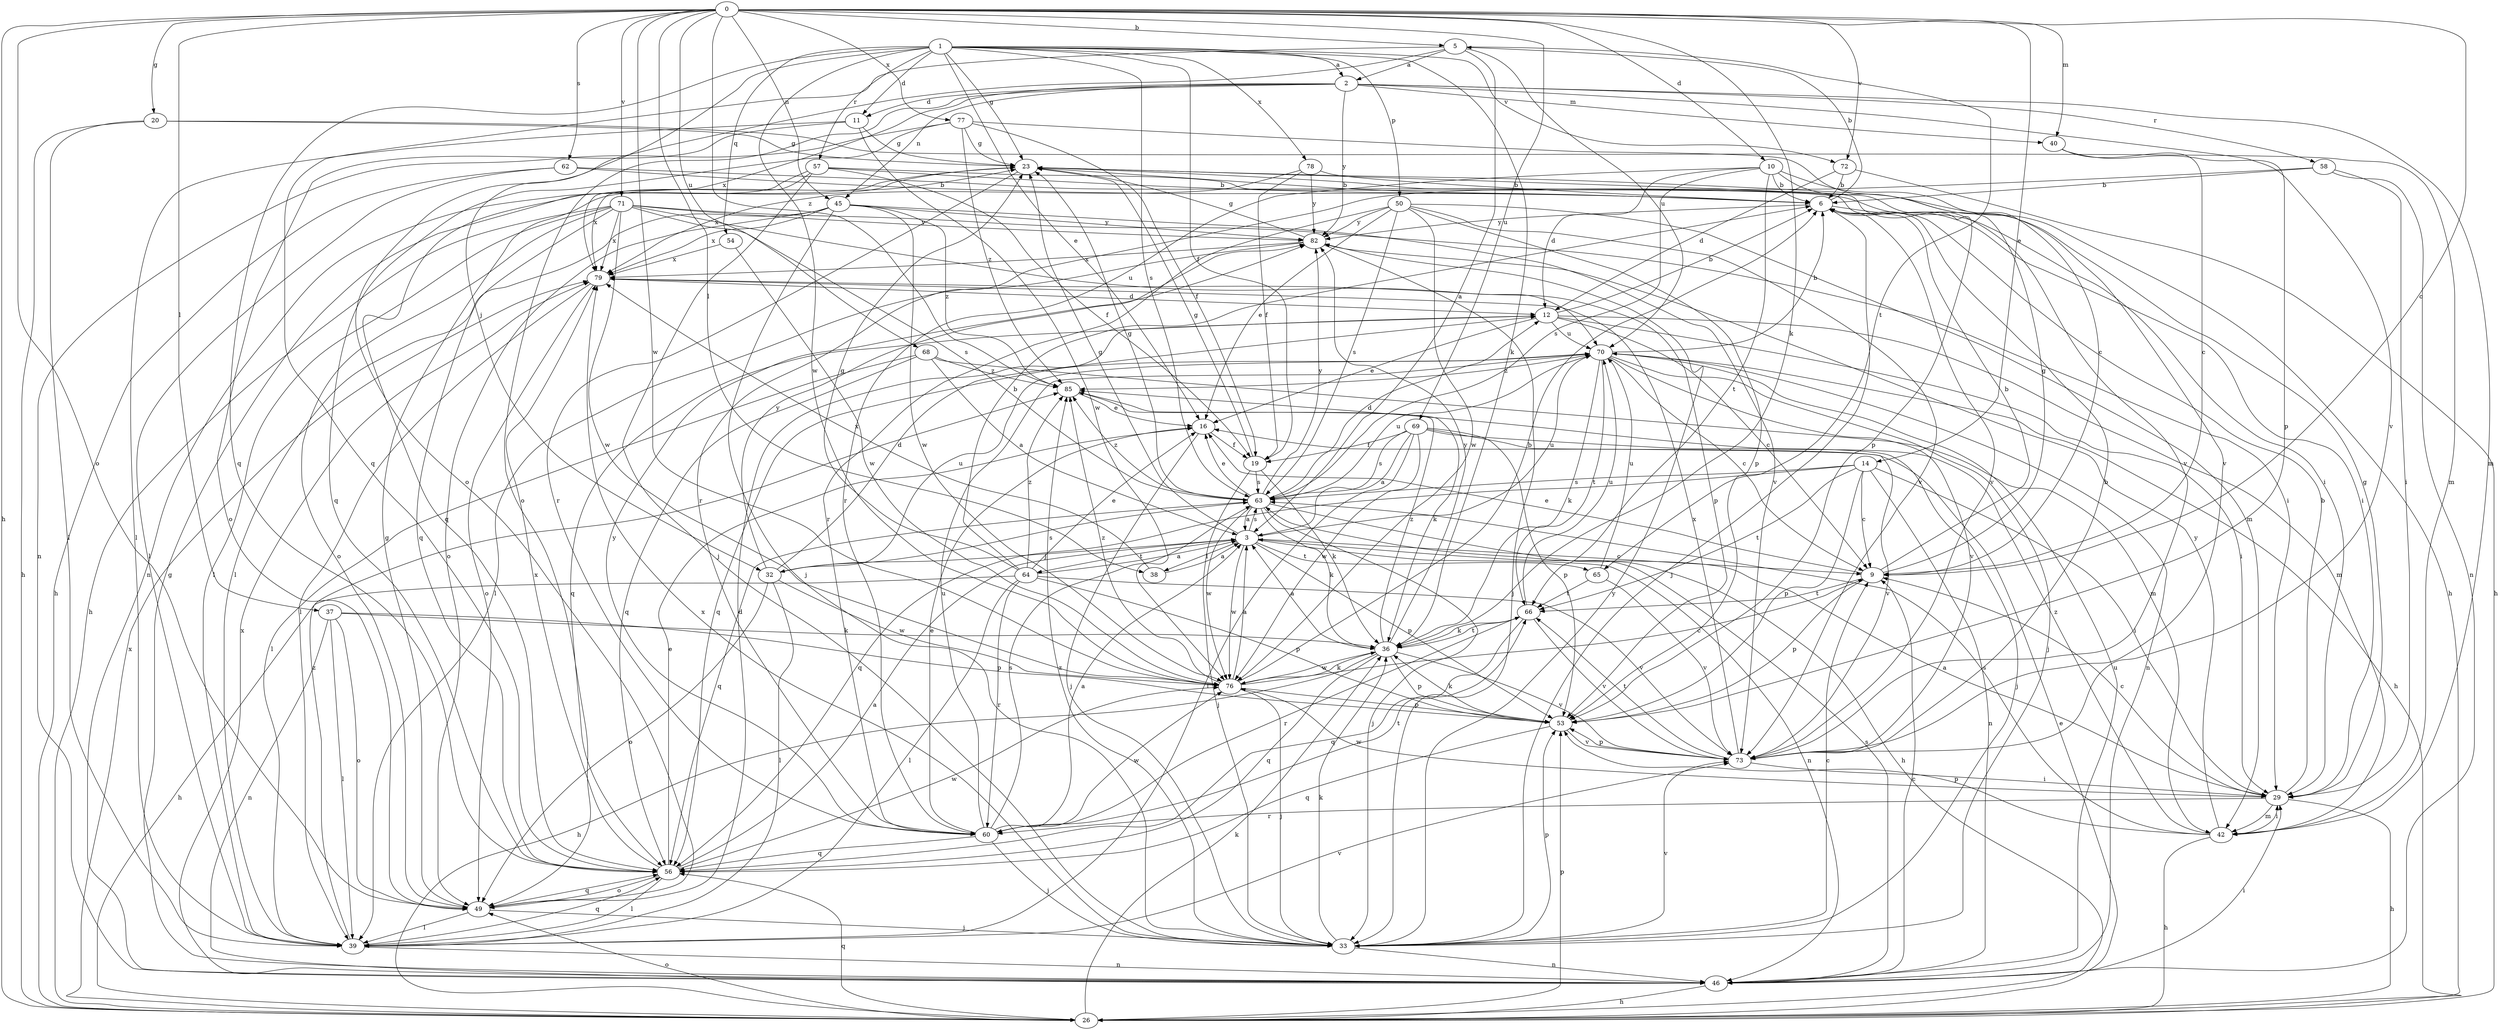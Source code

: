 strict digraph  {
0;
1;
2;
3;
5;
6;
9;
10;
11;
12;
14;
16;
19;
20;
23;
26;
29;
32;
33;
36;
37;
38;
39;
40;
42;
45;
46;
49;
50;
53;
54;
56;
57;
58;
60;
62;
63;
64;
65;
66;
68;
69;
70;
71;
72;
73;
76;
77;
78;
79;
82;
85;
0 -> 5  [label=b];
0 -> 9  [label=c];
0 -> 10  [label=d];
0 -> 14  [label=e];
0 -> 20  [label=g];
0 -> 26  [label=h];
0 -> 36  [label=k];
0 -> 37  [label=l];
0 -> 38  [label=l];
0 -> 40  [label=m];
0 -> 45  [label=n];
0 -> 49  [label=o];
0 -> 62  [label=s];
0 -> 68  [label=u];
0 -> 69  [label=u];
0 -> 71  [label=v];
0 -> 72  [label=v];
0 -> 76  [label=w];
0 -> 77  [label=x];
0 -> 85  [label=z];
1 -> 2  [label=a];
1 -> 11  [label=d];
1 -> 16  [label=e];
1 -> 19  [label=f];
1 -> 23  [label=g];
1 -> 32  [label=j];
1 -> 36  [label=k];
1 -> 50  [label=p];
1 -> 54  [label=q];
1 -> 56  [label=q];
1 -> 57  [label=r];
1 -> 63  [label=s];
1 -> 72  [label=v];
1 -> 76  [label=w];
1 -> 78  [label=x];
2 -> 11  [label=d];
2 -> 40  [label=m];
2 -> 42  [label=m];
2 -> 45  [label=n];
2 -> 49  [label=o];
2 -> 58  [label=r];
2 -> 73  [label=v];
2 -> 79  [label=x];
2 -> 82  [label=y];
3 -> 9  [label=c];
3 -> 23  [label=g];
3 -> 32  [label=j];
3 -> 38  [label=l];
3 -> 46  [label=n];
3 -> 53  [label=p];
3 -> 63  [label=s];
3 -> 64  [label=t];
3 -> 65  [label=t];
3 -> 70  [label=u];
3 -> 76  [label=w];
5 -> 2  [label=a];
5 -> 3  [label=a];
5 -> 49  [label=o];
5 -> 56  [label=q];
5 -> 65  [label=t];
5 -> 70  [label=u];
6 -> 5  [label=b];
6 -> 29  [label=i];
6 -> 33  [label=j];
6 -> 73  [label=v];
6 -> 82  [label=y];
9 -> 6  [label=b];
9 -> 16  [label=e];
9 -> 23  [label=g];
9 -> 53  [label=p];
9 -> 66  [label=t];
10 -> 6  [label=b];
10 -> 12  [label=d];
10 -> 26  [label=h];
10 -> 60  [label=r];
10 -> 63  [label=s];
10 -> 66  [label=t];
10 -> 73  [label=v];
11 -> 23  [label=g];
11 -> 39  [label=l];
11 -> 49  [label=o];
11 -> 76  [label=w];
12 -> 6  [label=b];
12 -> 9  [label=c];
12 -> 16  [label=e];
12 -> 29  [label=i];
12 -> 42  [label=m];
12 -> 56  [label=q];
12 -> 70  [label=u];
14 -> 9  [label=c];
14 -> 29  [label=i];
14 -> 46  [label=n];
14 -> 53  [label=p];
14 -> 56  [label=q];
14 -> 63  [label=s];
14 -> 66  [label=t];
16 -> 19  [label=f];
16 -> 33  [label=j];
19 -> 23  [label=g];
19 -> 33  [label=j];
19 -> 36  [label=k];
19 -> 63  [label=s];
20 -> 23  [label=g];
20 -> 26  [label=h];
20 -> 39  [label=l];
20 -> 42  [label=m];
23 -> 6  [label=b];
23 -> 46  [label=n];
23 -> 60  [label=r];
23 -> 73  [label=v];
26 -> 16  [label=e];
26 -> 36  [label=k];
26 -> 49  [label=o];
26 -> 53  [label=p];
26 -> 56  [label=q];
26 -> 79  [label=x];
29 -> 3  [label=a];
29 -> 6  [label=b];
29 -> 9  [label=c];
29 -> 23  [label=g];
29 -> 26  [label=h];
29 -> 42  [label=m];
29 -> 60  [label=r];
29 -> 76  [label=w];
32 -> 12  [label=d];
32 -> 39  [label=l];
32 -> 49  [label=o];
32 -> 63  [label=s];
32 -> 70  [label=u];
32 -> 76  [label=w];
32 -> 82  [label=y];
33 -> 9  [label=c];
33 -> 36  [label=k];
33 -> 46  [label=n];
33 -> 53  [label=p];
33 -> 73  [label=v];
33 -> 79  [label=x];
33 -> 82  [label=y];
33 -> 85  [label=z];
36 -> 3  [label=a];
36 -> 26  [label=h];
36 -> 53  [label=p];
36 -> 56  [label=q];
36 -> 66  [label=t];
36 -> 73  [label=v];
36 -> 76  [label=w];
36 -> 82  [label=y];
36 -> 85  [label=z];
37 -> 36  [label=k];
37 -> 39  [label=l];
37 -> 46  [label=n];
37 -> 49  [label=o];
37 -> 53  [label=p];
38 -> 3  [label=a];
38 -> 79  [label=x];
39 -> 46  [label=n];
39 -> 56  [label=q];
39 -> 73  [label=v];
39 -> 85  [label=z];
40 -> 9  [label=c];
40 -> 53  [label=p];
42 -> 26  [label=h];
42 -> 29  [label=i];
42 -> 53  [label=p];
42 -> 63  [label=s];
42 -> 82  [label=y];
42 -> 85  [label=z];
45 -> 33  [label=j];
45 -> 39  [label=l];
45 -> 49  [label=o];
45 -> 73  [label=v];
45 -> 76  [label=w];
45 -> 79  [label=x];
45 -> 82  [label=y];
45 -> 85  [label=z];
46 -> 9  [label=c];
46 -> 23  [label=g];
46 -> 26  [label=h];
46 -> 29  [label=i];
46 -> 63  [label=s];
46 -> 70  [label=u];
46 -> 79  [label=x];
49 -> 12  [label=d];
49 -> 23  [label=g];
49 -> 33  [label=j];
49 -> 39  [label=l];
49 -> 56  [label=q];
50 -> 16  [label=e];
50 -> 42  [label=m];
50 -> 53  [label=p];
50 -> 60  [label=r];
50 -> 63  [label=s];
50 -> 73  [label=v];
50 -> 76  [label=w];
50 -> 82  [label=y];
53 -> 36  [label=k];
53 -> 56  [label=q];
53 -> 73  [label=v];
54 -> 76  [label=w];
54 -> 79  [label=x];
56 -> 3  [label=a];
56 -> 16  [label=e];
56 -> 39  [label=l];
56 -> 49  [label=o];
56 -> 76  [label=w];
56 -> 79  [label=x];
57 -> 6  [label=b];
57 -> 19  [label=f];
57 -> 33  [label=j];
57 -> 53  [label=p];
57 -> 56  [label=q];
57 -> 79  [label=x];
58 -> 6  [label=b];
58 -> 29  [label=i];
58 -> 46  [label=n];
58 -> 60  [label=r];
60 -> 3  [label=a];
60 -> 16  [label=e];
60 -> 33  [label=j];
60 -> 56  [label=q];
60 -> 63  [label=s];
60 -> 66  [label=t];
60 -> 70  [label=u];
60 -> 76  [label=w];
60 -> 82  [label=y];
62 -> 6  [label=b];
62 -> 26  [label=h];
62 -> 29  [label=i];
62 -> 39  [label=l];
63 -> 3  [label=a];
63 -> 12  [label=d];
63 -> 16  [label=e];
63 -> 23  [label=g];
63 -> 26  [label=h];
63 -> 33  [label=j];
63 -> 36  [label=k];
63 -> 56  [label=q];
63 -> 70  [label=u];
63 -> 76  [label=w];
63 -> 82  [label=y];
63 -> 85  [label=z];
64 -> 3  [label=a];
64 -> 6  [label=b];
64 -> 16  [label=e];
64 -> 23  [label=g];
64 -> 26  [label=h];
64 -> 39  [label=l];
64 -> 53  [label=p];
64 -> 60  [label=r];
64 -> 73  [label=v];
64 -> 85  [label=z];
65 -> 66  [label=t];
65 -> 70  [label=u];
65 -> 73  [label=v];
66 -> 36  [label=k];
66 -> 56  [label=q];
66 -> 60  [label=r];
66 -> 70  [label=u];
66 -> 73  [label=v];
68 -> 3  [label=a];
68 -> 39  [label=l];
68 -> 42  [label=m];
68 -> 56  [label=q];
68 -> 85  [label=z];
69 -> 3  [label=a];
69 -> 19  [label=f];
69 -> 33  [label=j];
69 -> 39  [label=l];
69 -> 53  [label=p];
69 -> 63  [label=s];
69 -> 73  [label=v];
69 -> 76  [label=w];
70 -> 6  [label=b];
70 -> 9  [label=c];
70 -> 26  [label=h];
70 -> 33  [label=j];
70 -> 36  [label=k];
70 -> 46  [label=n];
70 -> 56  [label=q];
70 -> 66  [label=t];
70 -> 73  [label=v];
70 -> 85  [label=z];
71 -> 26  [label=h];
71 -> 29  [label=i];
71 -> 39  [label=l];
71 -> 49  [label=o];
71 -> 56  [label=q];
71 -> 63  [label=s];
71 -> 70  [label=u];
71 -> 76  [label=w];
71 -> 79  [label=x];
71 -> 82  [label=y];
72 -> 6  [label=b];
72 -> 12  [label=d];
72 -> 26  [label=h];
73 -> 6  [label=b];
73 -> 29  [label=i];
73 -> 53  [label=p];
73 -> 66  [label=t];
73 -> 79  [label=x];
76 -> 3  [label=a];
76 -> 6  [label=b];
76 -> 9  [label=c];
76 -> 33  [label=j];
76 -> 36  [label=k];
76 -> 53  [label=p];
76 -> 85  [label=z];
77 -> 9  [label=c];
77 -> 19  [label=f];
77 -> 23  [label=g];
77 -> 46  [label=n];
77 -> 56  [label=q];
77 -> 85  [label=z];
78 -> 6  [label=b];
78 -> 19  [label=f];
78 -> 79  [label=x];
78 -> 82  [label=y];
79 -> 12  [label=d];
79 -> 39  [label=l];
79 -> 49  [label=o];
79 -> 53  [label=p];
82 -> 23  [label=g];
82 -> 33  [label=j];
82 -> 39  [label=l];
82 -> 79  [label=x];
85 -> 16  [label=e];
85 -> 36  [label=k];
}

